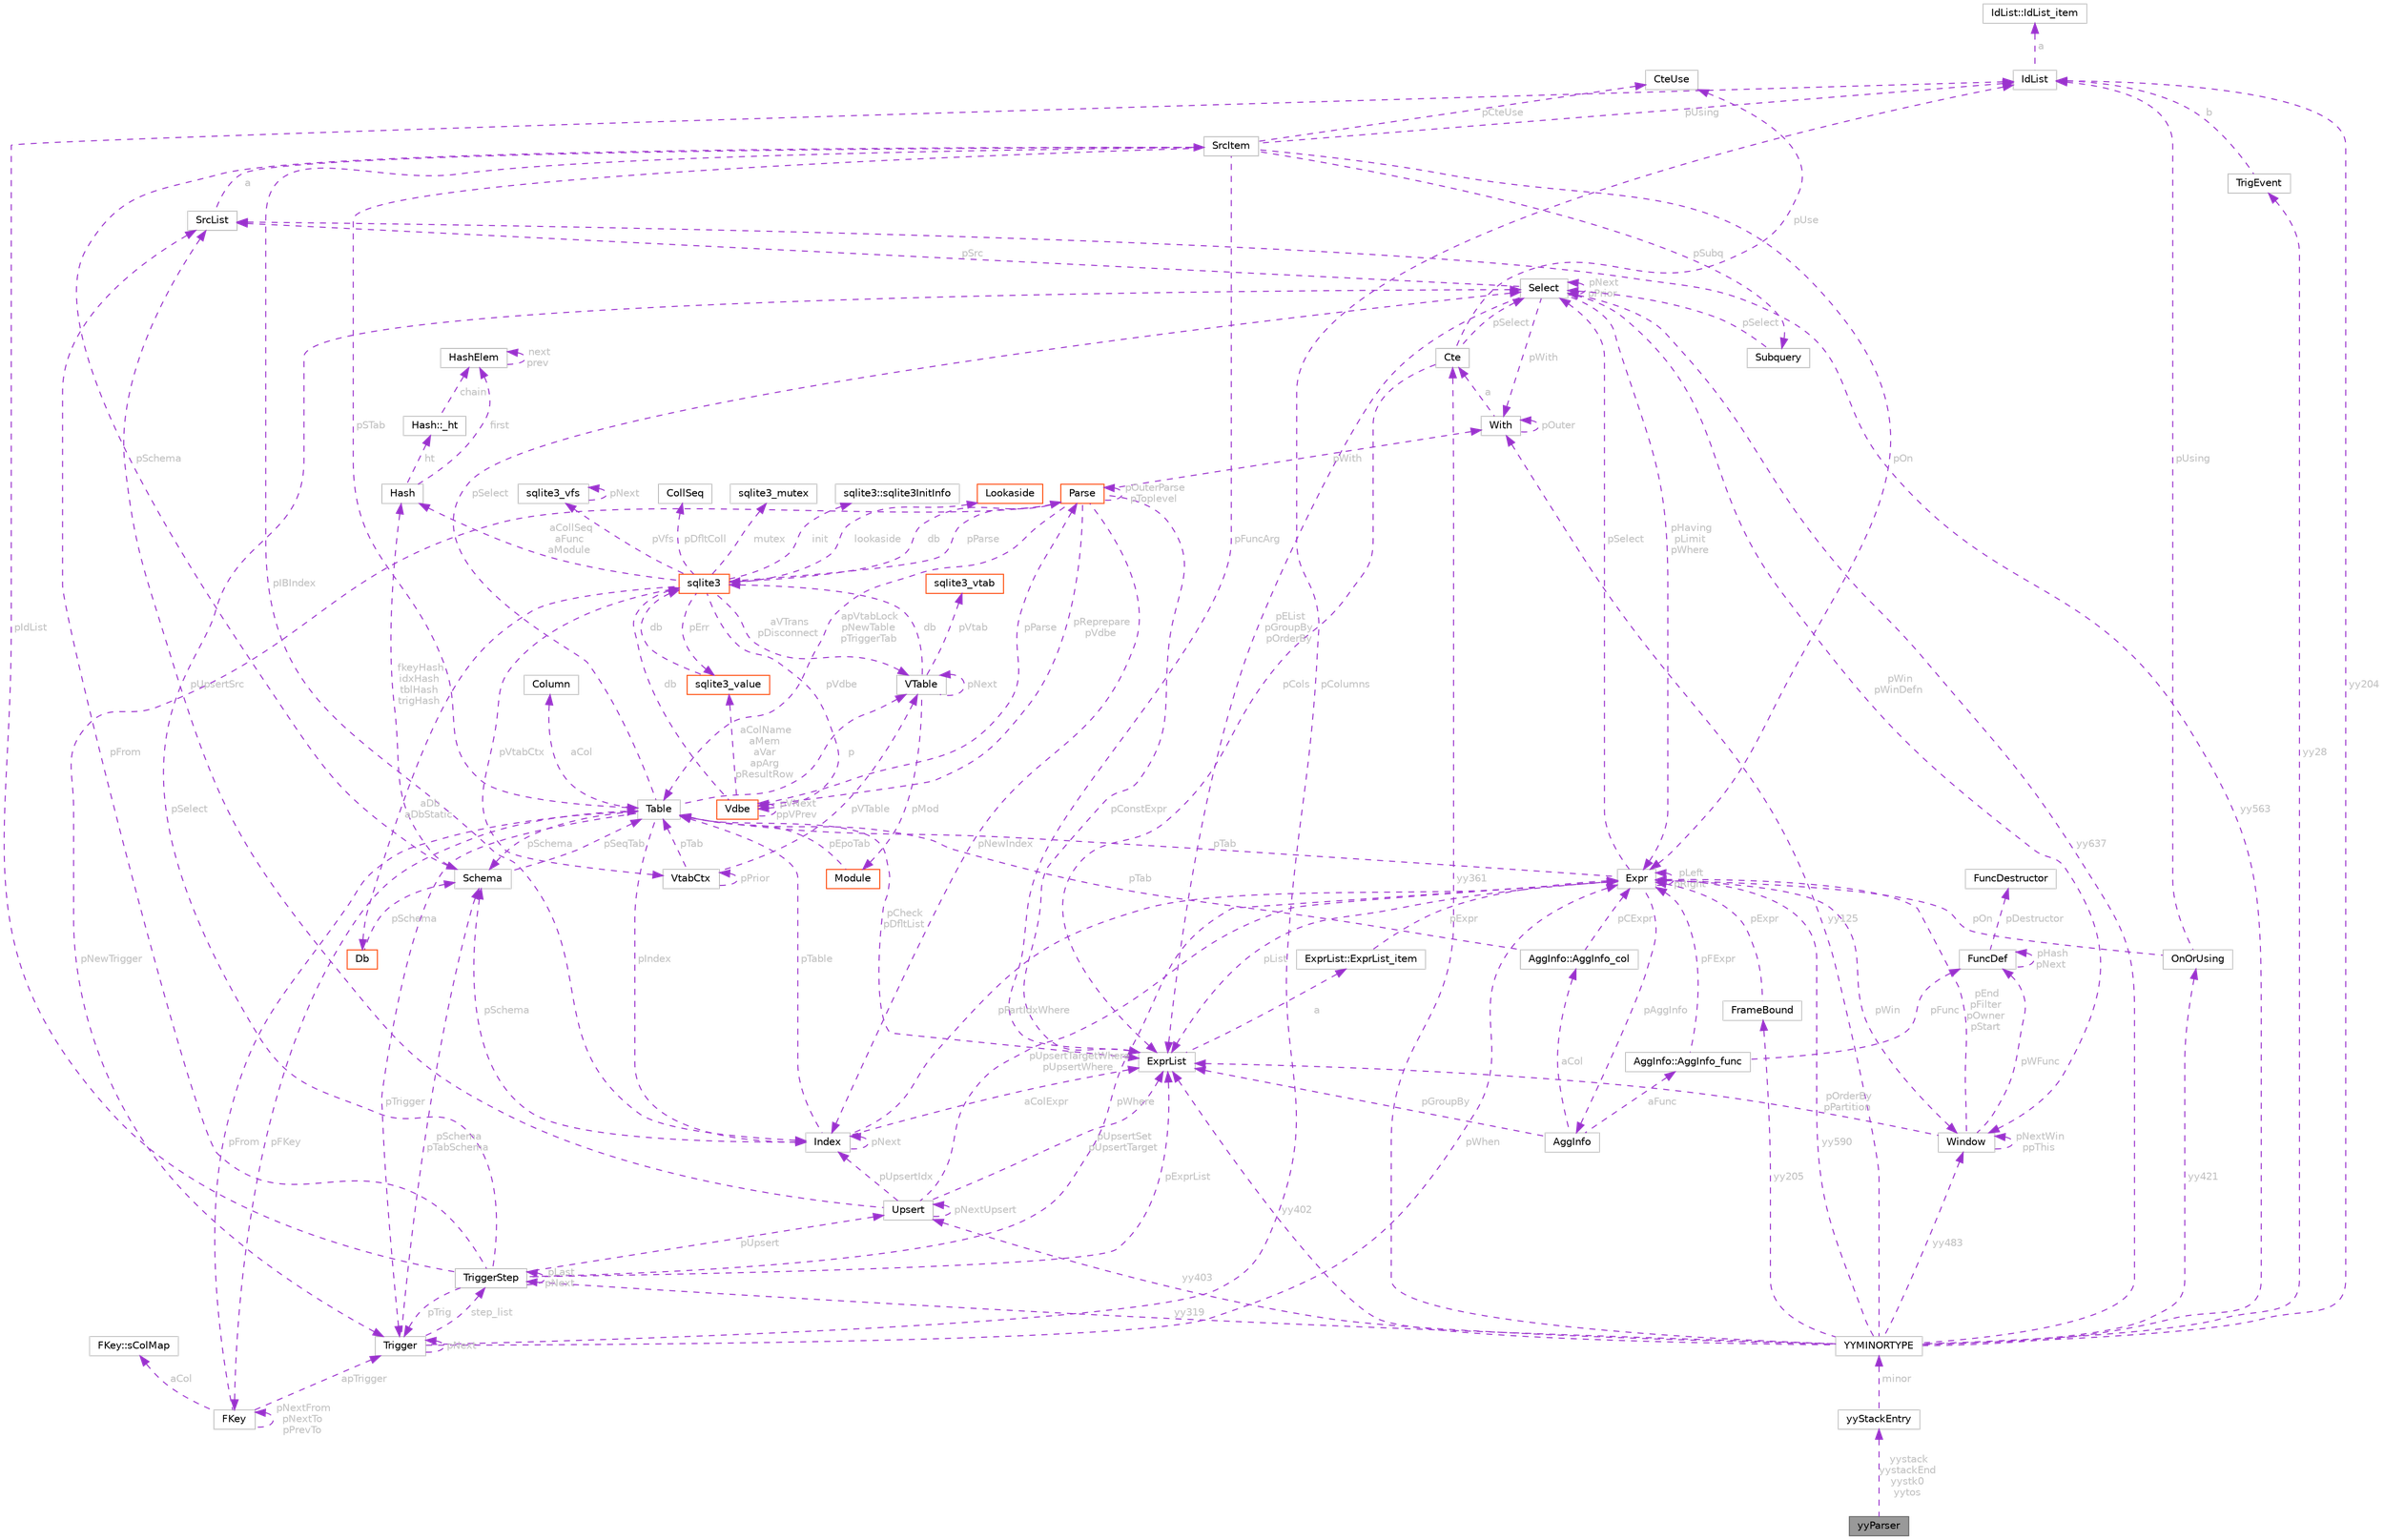 digraph "yyParser"
{
 // LATEX_PDF_SIZE
  bgcolor="transparent";
  edge [fontname=Helvetica,fontsize=10,labelfontname=Helvetica,labelfontsize=10];
  node [fontname=Helvetica,fontsize=10,shape=box,height=0.2,width=0.4];
  Node1 [id="Node000001",label="yyParser",height=0.2,width=0.4,color="gray40", fillcolor="grey60", style="filled", fontcolor="black",tooltip=" "];
  Node2 -> Node1 [id="edge1_Node000001_Node000002",dir="back",color="darkorchid3",style="dashed",tooltip=" ",label=" yystack\nyystackEnd\nyystk0\nyytos",fontcolor="grey" ];
  Node2 [id="Node000002",label="yyStackEntry",height=0.2,width=0.4,color="grey75", fillcolor="white", style="filled",URL="$structyyStackEntry.html",tooltip=" "];
  Node3 -> Node2 [id="edge2_Node000002_Node000003",dir="back",color="darkorchid3",style="dashed",tooltip=" ",label=" minor",fontcolor="grey" ];
  Node3 [id="Node000003",label="YYMINORTYPE",height=0.2,width=0.4,color="grey75", fillcolor="white", style="filled",URL="$unionYYMINORTYPE.html",tooltip=" "];
  Node4 -> Node3 [id="edge3_Node000003_Node000004",dir="back",color="darkorchid3",style="dashed",tooltip=" ",label=" yy28",fontcolor="grey" ];
  Node4 [id="Node000004",label="TrigEvent",height=0.2,width=0.4,color="grey75", fillcolor="white", style="filled",URL="$structTrigEvent.html",tooltip=" "];
  Node5 -> Node4 [id="edge4_Node000004_Node000005",dir="back",color="darkorchid3",style="dashed",tooltip=" ",label=" b",fontcolor="grey" ];
  Node5 [id="Node000005",label="IdList",height=0.2,width=0.4,color="grey75", fillcolor="white", style="filled",URL="$structIdList.html",tooltip=" "];
  Node6 -> Node5 [id="edge5_Node000005_Node000006",dir="back",color="darkorchid3",style="dashed",tooltip=" ",label=" a",fontcolor="grey" ];
  Node6 [id="Node000006",label="IdList::IdList_item",height=0.2,width=0.4,color="grey75", fillcolor="white", style="filled",URL="$structIdList_1_1IdList__item.html",tooltip=" "];
  Node7 -> Node3 [id="edge6_Node000003_Node000007",dir="back",color="darkorchid3",style="dashed",tooltip=" ",label=" yy125",fontcolor="grey" ];
  Node7 [id="Node000007",label="With",height=0.2,width=0.4,color="grey75", fillcolor="white", style="filled",URL="$structWith.html",tooltip=" "];
  Node7 -> Node7 [id="edge7_Node000007_Node000007",dir="back",color="darkorchid3",style="dashed",tooltip=" ",label=" pOuter",fontcolor="grey" ];
  Node8 -> Node7 [id="edge8_Node000007_Node000008",dir="back",color="darkorchid3",style="dashed",tooltip=" ",label=" a",fontcolor="grey" ];
  Node8 [id="Node000008",label="Cte",height=0.2,width=0.4,color="grey75", fillcolor="white", style="filled",URL="$structCte.html",tooltip=" "];
  Node9 -> Node8 [id="edge9_Node000008_Node000009",dir="back",color="darkorchid3",style="dashed",tooltip=" ",label=" pCols",fontcolor="grey" ];
  Node9 [id="Node000009",label="ExprList",height=0.2,width=0.4,color="grey75", fillcolor="white", style="filled",URL="$structExprList.html",tooltip=" "];
  Node10 -> Node9 [id="edge10_Node000009_Node000010",dir="back",color="darkorchid3",style="dashed",tooltip=" ",label=" a",fontcolor="grey" ];
  Node10 [id="Node000010",label="ExprList::ExprList_item",height=0.2,width=0.4,color="grey75", fillcolor="white", style="filled",URL="$structExprList_1_1ExprList__item.html",tooltip=" "];
  Node11 -> Node10 [id="edge11_Node000010_Node000011",dir="back",color="darkorchid3",style="dashed",tooltip=" ",label=" pExpr",fontcolor="grey" ];
  Node11 [id="Node000011",label="Expr",height=0.2,width=0.4,color="grey75", fillcolor="white", style="filled",URL="$structExpr.html",tooltip=" "];
  Node11 -> Node11 [id="edge12_Node000011_Node000011",dir="back",color="darkorchid3",style="dashed",tooltip=" ",label=" pLeft\npRight",fontcolor="grey" ];
  Node9 -> Node11 [id="edge13_Node000011_Node000009",dir="back",color="darkorchid3",style="dashed",tooltip=" ",label=" pList",fontcolor="grey" ];
  Node12 -> Node11 [id="edge14_Node000011_Node000012",dir="back",color="darkorchid3",style="dashed",tooltip=" ",label=" pSelect",fontcolor="grey" ];
  Node12 [id="Node000012",label="Select",height=0.2,width=0.4,color="grey75", fillcolor="white", style="filled",URL="$structSelect.html",tooltip=" "];
  Node9 -> Node12 [id="edge15_Node000012_Node000009",dir="back",color="darkorchid3",style="dashed",tooltip=" ",label=" pEList\npGroupBy\npOrderBy",fontcolor="grey" ];
  Node13 -> Node12 [id="edge16_Node000012_Node000013",dir="back",color="darkorchid3",style="dashed",tooltip=" ",label=" pSrc",fontcolor="grey" ];
  Node13 [id="Node000013",label="SrcList",height=0.2,width=0.4,color="grey75", fillcolor="white", style="filled",URL="$structSrcList.html",tooltip=" "];
  Node14 -> Node13 [id="edge17_Node000013_Node000014",dir="back",color="darkorchid3",style="dashed",tooltip=" ",label=" a",fontcolor="grey" ];
  Node14 [id="Node000014",label="SrcItem",height=0.2,width=0.4,color="grey75", fillcolor="white", style="filled",URL="$structSrcItem.html",tooltip=" "];
  Node15 -> Node14 [id="edge18_Node000014_Node000015",dir="back",color="darkorchid3",style="dashed",tooltip=" ",label=" pSTab",fontcolor="grey" ];
  Node15 [id="Node000015",label="Table",height=0.2,width=0.4,color="grey75", fillcolor="white", style="filled",URL="$structTable.html",tooltip=" "];
  Node16 -> Node15 [id="edge19_Node000015_Node000016",dir="back",color="darkorchid3",style="dashed",tooltip=" ",label=" aCol",fontcolor="grey" ];
  Node16 [id="Node000016",label="Column",height=0.2,width=0.4,color="grey75", fillcolor="white", style="filled",URL="$structColumn.html",tooltip=" "];
  Node17 -> Node15 [id="edge20_Node000015_Node000017",dir="back",color="darkorchid3",style="dashed",tooltip=" ",label=" pIndex",fontcolor="grey" ];
  Node17 [id="Node000017",label="Index",height=0.2,width=0.4,color="grey75", fillcolor="white", style="filled",URL="$structIndex.html",tooltip=" "];
  Node15 -> Node17 [id="edge21_Node000017_Node000015",dir="back",color="darkorchid3",style="dashed",tooltip=" ",label=" pTable",fontcolor="grey" ];
  Node17 -> Node17 [id="edge22_Node000017_Node000017",dir="back",color="darkorchid3",style="dashed",tooltip=" ",label=" pNext",fontcolor="grey" ];
  Node18 -> Node17 [id="edge23_Node000017_Node000018",dir="back",color="darkorchid3",style="dashed",tooltip=" ",label=" pSchema",fontcolor="grey" ];
  Node18 [id="Node000018",label="Schema",height=0.2,width=0.4,color="grey75", fillcolor="white", style="filled",URL="$structSchema.html",tooltip=" "];
  Node19 -> Node18 [id="edge24_Node000018_Node000019",dir="back",color="darkorchid3",style="dashed",tooltip=" ",label=" fkeyHash\nidxHash\ntblHash\ntrigHash",fontcolor="grey" ];
  Node19 [id="Node000019",label="Hash",height=0.2,width=0.4,color="grey75", fillcolor="white", style="filled",URL="$structHash.html",tooltip=" "];
  Node20 -> Node19 [id="edge25_Node000019_Node000020",dir="back",color="darkorchid3",style="dashed",tooltip=" ",label=" first",fontcolor="grey" ];
  Node20 [id="Node000020",label="HashElem",height=0.2,width=0.4,color="grey75", fillcolor="white", style="filled",URL="$structHashElem.html",tooltip=" "];
  Node20 -> Node20 [id="edge26_Node000020_Node000020",dir="back",color="darkorchid3",style="dashed",tooltip=" ",label=" next\nprev",fontcolor="grey" ];
  Node21 -> Node19 [id="edge27_Node000019_Node000021",dir="back",color="darkorchid3",style="dashed",tooltip=" ",label=" ht",fontcolor="grey" ];
  Node21 [id="Node000021",label="Hash::_ht",height=0.2,width=0.4,color="grey75", fillcolor="white", style="filled",URL="$structHash_1_1__ht.html",tooltip=" "];
  Node20 -> Node21 [id="edge28_Node000021_Node000020",dir="back",color="darkorchid3",style="dashed",tooltip=" ",label=" chain",fontcolor="grey" ];
  Node15 -> Node18 [id="edge29_Node000018_Node000015",dir="back",color="darkorchid3",style="dashed",tooltip=" ",label=" pSeqTab",fontcolor="grey" ];
  Node11 -> Node17 [id="edge30_Node000017_Node000011",dir="back",color="darkorchid3",style="dashed",tooltip=" ",label=" pPartIdxWhere",fontcolor="grey" ];
  Node9 -> Node17 [id="edge31_Node000017_Node000009",dir="back",color="darkorchid3",style="dashed",tooltip=" ",label=" aColExpr",fontcolor="grey" ];
  Node9 -> Node15 [id="edge32_Node000015_Node000009",dir="back",color="darkorchid3",style="dashed",tooltip=" ",label=" pCheck\npDfltList",fontcolor="grey" ];
  Node22 -> Node15 [id="edge33_Node000015_Node000022",dir="back",color="darkorchid3",style="dashed",tooltip=" ",label=" pFKey",fontcolor="grey" ];
  Node22 [id="Node000022",label="FKey",height=0.2,width=0.4,color="grey75", fillcolor="white", style="filled",URL="$structFKey.html",tooltip=" "];
  Node15 -> Node22 [id="edge34_Node000022_Node000015",dir="back",color="darkorchid3",style="dashed",tooltip=" ",label=" pFrom",fontcolor="grey" ];
  Node22 -> Node22 [id="edge35_Node000022_Node000022",dir="back",color="darkorchid3",style="dashed",tooltip=" ",label=" pNextFrom\npNextTo\npPrevTo",fontcolor="grey" ];
  Node23 -> Node22 [id="edge36_Node000022_Node000023",dir="back",color="darkorchid3",style="dashed",tooltip=" ",label=" apTrigger",fontcolor="grey" ];
  Node23 [id="Node000023",label="Trigger",height=0.2,width=0.4,color="grey75", fillcolor="white", style="filled",URL="$structTrigger.html",tooltip=" "];
  Node11 -> Node23 [id="edge37_Node000023_Node000011",dir="back",color="darkorchid3",style="dashed",tooltip=" ",label=" pWhen",fontcolor="grey" ];
  Node5 -> Node23 [id="edge38_Node000023_Node000005",dir="back",color="darkorchid3",style="dashed",tooltip=" ",label=" pColumns",fontcolor="grey" ];
  Node18 -> Node23 [id="edge39_Node000023_Node000018",dir="back",color="darkorchid3",style="dashed",tooltip=" ",label=" pSchema\npTabSchema",fontcolor="grey" ];
  Node24 -> Node23 [id="edge40_Node000023_Node000024",dir="back",color="darkorchid3",style="dashed",tooltip=" ",label=" step_list",fontcolor="grey" ];
  Node24 [id="Node000024",label="TriggerStep",height=0.2,width=0.4,color="grey75", fillcolor="white", style="filled",URL="$structTriggerStep.html",tooltip=" "];
  Node23 -> Node24 [id="edge41_Node000024_Node000023",dir="back",color="darkorchid3",style="dashed",tooltip=" ",label=" pTrig",fontcolor="grey" ];
  Node12 -> Node24 [id="edge42_Node000024_Node000012",dir="back",color="darkorchid3",style="dashed",tooltip=" ",label=" pSelect",fontcolor="grey" ];
  Node13 -> Node24 [id="edge43_Node000024_Node000013",dir="back",color="darkorchid3",style="dashed",tooltip=" ",label=" pFrom",fontcolor="grey" ];
  Node11 -> Node24 [id="edge44_Node000024_Node000011",dir="back",color="darkorchid3",style="dashed",tooltip=" ",label=" pWhere",fontcolor="grey" ];
  Node9 -> Node24 [id="edge45_Node000024_Node000009",dir="back",color="darkorchid3",style="dashed",tooltip=" ",label=" pExprList",fontcolor="grey" ];
  Node5 -> Node24 [id="edge46_Node000024_Node000005",dir="back",color="darkorchid3",style="dashed",tooltip=" ",label=" pIdList",fontcolor="grey" ];
  Node25 -> Node24 [id="edge47_Node000024_Node000025",dir="back",color="darkorchid3",style="dashed",tooltip=" ",label=" pUpsert",fontcolor="grey" ];
  Node25 [id="Node000025",label="Upsert",height=0.2,width=0.4,color="grey75", fillcolor="white", style="filled",URL="$structUpsert.html",tooltip=" "];
  Node9 -> Node25 [id="edge48_Node000025_Node000009",dir="back",color="darkorchid3",style="dashed",tooltip=" ",label=" pUpsertSet\npUpsertTarget",fontcolor="grey" ];
  Node11 -> Node25 [id="edge49_Node000025_Node000011",dir="back",color="darkorchid3",style="dashed",tooltip=" ",label=" pUpsertTargetWhere\npUpsertWhere",fontcolor="grey" ];
  Node25 -> Node25 [id="edge50_Node000025_Node000025",dir="back",color="darkorchid3",style="dashed",tooltip=" ",label=" pNextUpsert",fontcolor="grey" ];
  Node17 -> Node25 [id="edge51_Node000025_Node000017",dir="back",color="darkorchid3",style="dashed",tooltip=" ",label=" pUpsertIdx",fontcolor="grey" ];
  Node13 -> Node25 [id="edge52_Node000025_Node000013",dir="back",color="darkorchid3",style="dashed",tooltip=" ",label=" pUpsertSrc",fontcolor="grey" ];
  Node24 -> Node24 [id="edge53_Node000024_Node000024",dir="back",color="darkorchid3",style="dashed",tooltip=" ",label=" pLast\npNext",fontcolor="grey" ];
  Node23 -> Node23 [id="edge54_Node000023_Node000023",dir="back",color="darkorchid3",style="dashed",tooltip=" ",label=" pNext",fontcolor="grey" ];
  Node26 -> Node22 [id="edge55_Node000022_Node000026",dir="back",color="darkorchid3",style="dashed",tooltip=" ",label=" aCol",fontcolor="grey" ];
  Node26 [id="Node000026",label="FKey::sColMap",height=0.2,width=0.4,color="grey75", fillcolor="white", style="filled",URL="$structFKey_1_1sColMap.html",tooltip=" "];
  Node12 -> Node15 [id="edge56_Node000015_Node000012",dir="back",color="darkorchid3",style="dashed",tooltip=" ",label=" pSelect",fontcolor="grey" ];
  Node27 -> Node15 [id="edge57_Node000015_Node000027",dir="back",color="darkorchid3",style="dashed",tooltip=" ",label=" p",fontcolor="grey" ];
  Node27 [id="Node000027",label="VTable",height=0.2,width=0.4,color="grey75", fillcolor="white", style="filled",URL="$structVTable.html",tooltip=" "];
  Node28 -> Node27 [id="edge58_Node000027_Node000028",dir="back",color="darkorchid3",style="dashed",tooltip=" ",label=" db",fontcolor="grey" ];
  Node28 [id="Node000028",label="sqlite3",height=0.2,width=0.4,color="orangered", fillcolor="white", style="filled",URL="$structsqlite3.html",tooltip=" "];
  Node29 -> Node28 [id="edge59_Node000028_Node000029",dir="back",color="darkorchid3",style="dashed",tooltip=" ",label=" pVfs",fontcolor="grey" ];
  Node29 [id="Node000029",label="sqlite3_vfs",height=0.2,width=0.4,color="grey75", fillcolor="white", style="filled",URL="$structsqlite3__vfs.html",tooltip=" "];
  Node29 -> Node29 [id="edge60_Node000029_Node000029",dir="back",color="darkorchid3",style="dashed",tooltip=" ",label=" pNext",fontcolor="grey" ];
  Node30 -> Node28 [id="edge61_Node000028_Node000030",dir="back",color="darkorchid3",style="dashed",tooltip=" ",label=" pVdbe",fontcolor="grey" ];
  Node30 [id="Node000030",label="Vdbe",height=0.2,width=0.4,color="orangered", fillcolor="white", style="filled",URL="$structVdbe.html",tooltip=" "];
  Node28 -> Node30 [id="edge62_Node000030_Node000028",dir="back",color="darkorchid3",style="dashed",tooltip=" ",label=" db",fontcolor="grey" ];
  Node30 -> Node30 [id="edge63_Node000030_Node000030",dir="back",color="darkorchid3",style="dashed",tooltip=" ",label=" pVNext\nppVPrev",fontcolor="grey" ];
  Node31 -> Node30 [id="edge64_Node000030_Node000031",dir="back",color="darkorchid3",style="dashed",tooltip=" ",label=" pParse",fontcolor="grey" ];
  Node31 [id="Node000031",label="Parse",height=0.2,width=0.4,color="orangered", fillcolor="white", style="filled",URL="$structParse.html",tooltip=" "];
  Node28 -> Node31 [id="edge65_Node000031_Node000028",dir="back",color="darkorchid3",style="dashed",tooltip=" ",label=" db",fontcolor="grey" ];
  Node30 -> Node31 [id="edge66_Node000031_Node000030",dir="back",color="darkorchid3",style="dashed",tooltip=" ",label=" pReprepare\npVdbe",fontcolor="grey" ];
  Node9 -> Node31 [id="edge67_Node000031_Node000009",dir="back",color="darkorchid3",style="dashed",tooltip=" ",label=" pConstExpr",fontcolor="grey" ];
  Node31 -> Node31 [id="edge68_Node000031_Node000031",dir="back",color="darkorchid3",style="dashed",tooltip=" ",label=" pOuterParse\npToplevel",fontcolor="grey" ];
  Node15 -> Node31 [id="edge69_Node000031_Node000015",dir="back",color="darkorchid3",style="dashed",tooltip=" ",label=" apVtabLock\npNewTable\npTriggerTab",fontcolor="grey" ];
  Node17 -> Node31 [id="edge70_Node000031_Node000017",dir="back",color="darkorchid3",style="dashed",tooltip=" ",label=" pNewIndex",fontcolor="grey" ];
  Node23 -> Node31 [id="edge71_Node000031_Node000023",dir="back",color="darkorchid3",style="dashed",tooltip=" ",label=" pNewTrigger",fontcolor="grey" ];
  Node7 -> Node31 [id="edge72_Node000031_Node000007",dir="back",color="darkorchid3",style="dashed",tooltip=" ",label=" pWith",fontcolor="grey" ];
  Node42 -> Node30 [id="edge73_Node000030_Node000042",dir="back",color="darkorchid3",style="dashed",tooltip=" ",label=" aColName\naMem\naVar\napArg\npResultRow",fontcolor="grey" ];
  Node42 [id="Node000042",label="sqlite3_value",height=0.2,width=0.4,color="orangered", fillcolor="white", style="filled",URL="$structsqlite3__value.html",tooltip=" "];
  Node28 -> Node42 [id="edge74_Node000042_Node000028",dir="back",color="darkorchid3",style="dashed",tooltip=" ",label=" db",fontcolor="grey" ];
  Node44 -> Node28 [id="edge75_Node000028_Node000044",dir="back",color="darkorchid3",style="dashed",tooltip=" ",label=" pDfltColl",fontcolor="grey" ];
  Node44 [id="Node000044",label="CollSeq",height=0.2,width=0.4,color="grey75", fillcolor="white", style="filled",URL="$structCollSeq.html",tooltip=" "];
  Node68 -> Node28 [id="edge76_Node000028_Node000068",dir="back",color="darkorchid3",style="dashed",tooltip=" ",label=" mutex",fontcolor="grey" ];
  Node68 [id="Node000068",label="sqlite3_mutex",height=0.2,width=0.4,color="grey75", fillcolor="white", style="filled",URL="$structsqlite3__mutex.html",tooltip=" "];
  Node86 -> Node28 [id="edge77_Node000028_Node000086",dir="back",color="darkorchid3",style="dashed",tooltip=" ",label=" aDb\naDbStatic",fontcolor="grey" ];
  Node86 [id="Node000086",label="Db",height=0.2,width=0.4,color="orangered", fillcolor="white", style="filled",URL="$structDb.html",tooltip=" "];
  Node18 -> Node86 [id="edge78_Node000086_Node000018",dir="back",color="darkorchid3",style="dashed",tooltip=" ",label=" pSchema",fontcolor="grey" ];
  Node87 -> Node28 [id="edge79_Node000028_Node000087",dir="back",color="darkorchid3",style="dashed",tooltip=" ",label=" init",fontcolor="grey" ];
  Node87 [id="Node000087",label="sqlite3::sqlite3InitInfo",height=0.2,width=0.4,color="grey75", fillcolor="white", style="filled",URL="$structsqlite3_1_1sqlite3InitInfo.html",tooltip=" "];
  Node31 -> Node28 [id="edge80_Node000028_Node000031",dir="back",color="darkorchid3",style="dashed",tooltip=" ",label=" pParse",fontcolor="grey" ];
  Node42 -> Node28 [id="edge81_Node000028_Node000042",dir="back",color="darkorchid3",style="dashed",tooltip=" ",label=" pErr",fontcolor="grey" ];
  Node88 -> Node28 [id="edge82_Node000028_Node000088",dir="back",color="darkorchid3",style="dashed",tooltip=" ",label=" lookaside",fontcolor="grey" ];
  Node88 [id="Node000088",label="Lookaside",height=0.2,width=0.4,color="orangered", fillcolor="white", style="filled",URL="$structLookaside.html",tooltip=" "];
  Node19 -> Node28 [id="edge83_Node000028_Node000019",dir="back",color="darkorchid3",style="dashed",tooltip=" ",label=" aCollSeq\naFunc\naModule",fontcolor="grey" ];
  Node90 -> Node28 [id="edge84_Node000028_Node000090",dir="back",color="darkorchid3",style="dashed",tooltip=" ",label=" pVtabCtx",fontcolor="grey" ];
  Node90 [id="Node000090",label="VtabCtx",height=0.2,width=0.4,color="grey75", fillcolor="white", style="filled",URL="$structVtabCtx.html",tooltip=" "];
  Node27 -> Node90 [id="edge85_Node000090_Node000027",dir="back",color="darkorchid3",style="dashed",tooltip=" ",label=" pVTable",fontcolor="grey" ];
  Node15 -> Node90 [id="edge86_Node000090_Node000015",dir="back",color="darkorchid3",style="dashed",tooltip=" ",label=" pTab",fontcolor="grey" ];
  Node90 -> Node90 [id="edge87_Node000090_Node000090",dir="back",color="darkorchid3",style="dashed",tooltip=" ",label=" pPrior",fontcolor="grey" ];
  Node27 -> Node28 [id="edge88_Node000028_Node000027",dir="back",color="darkorchid3",style="dashed",tooltip=" ",label=" aVTrans\npDisconnect",fontcolor="grey" ];
  Node94 -> Node27 [id="edge89_Node000027_Node000094",dir="back",color="darkorchid3",style="dashed",tooltip=" ",label=" pMod",fontcolor="grey" ];
  Node94 [id="Node000094",label="Module",height=0.2,width=0.4,color="orangered", fillcolor="white", style="filled",URL="$structModule.html",tooltip=" "];
  Node15 -> Node94 [id="edge90_Node000094_Node000015",dir="back",color="darkorchid3",style="dashed",tooltip=" ",label=" pEpoTab",fontcolor="grey" ];
  Node71 -> Node27 [id="edge91_Node000027_Node000071",dir="back",color="darkorchid3",style="dashed",tooltip=" ",label=" pVtab",fontcolor="grey" ];
  Node71 [id="Node000071",label="sqlite3_vtab",height=0.2,width=0.4,color="orangered", fillcolor="white", style="filled",URL="$structsqlite3__vtab.html",tooltip=" "];
  Node27 -> Node27 [id="edge92_Node000027_Node000027",dir="back",color="darkorchid3",style="dashed",tooltip=" ",label=" pNext",fontcolor="grey" ];
  Node23 -> Node15 [id="edge93_Node000015_Node000023",dir="back",color="darkorchid3",style="dashed",tooltip=" ",label=" pTrigger",fontcolor="grey" ];
  Node18 -> Node15 [id="edge94_Node000015_Node000018",dir="back",color="darkorchid3",style="dashed",tooltip=" ",label=" pSchema",fontcolor="grey" ];
  Node9 -> Node14 [id="edge95_Node000014_Node000009",dir="back",color="darkorchid3",style="dashed",tooltip=" ",label=" pFuncArg",fontcolor="grey" ];
  Node17 -> Node14 [id="edge96_Node000014_Node000017",dir="back",color="darkorchid3",style="dashed",tooltip=" ",label=" pIBIndex",fontcolor="grey" ];
  Node95 -> Node14 [id="edge97_Node000014_Node000095",dir="back",color="darkorchid3",style="dashed",tooltip=" ",label=" pCteUse",fontcolor="grey" ];
  Node95 [id="Node000095",label="CteUse",height=0.2,width=0.4,color="grey75", fillcolor="white", style="filled",URL="$structCteUse.html",tooltip=" "];
  Node11 -> Node14 [id="edge98_Node000014_Node000011",dir="back",color="darkorchid3",style="dashed",tooltip=" ",label=" pOn",fontcolor="grey" ];
  Node5 -> Node14 [id="edge99_Node000014_Node000005",dir="back",color="darkorchid3",style="dashed",tooltip=" ",label=" pUsing",fontcolor="grey" ];
  Node18 -> Node14 [id="edge100_Node000014_Node000018",dir="back",color="darkorchid3",style="dashed",tooltip=" ",label=" pSchema",fontcolor="grey" ];
  Node96 -> Node14 [id="edge101_Node000014_Node000096",dir="back",color="darkorchid3",style="dashed",tooltip=" ",label=" pSubq",fontcolor="grey" ];
  Node96 [id="Node000096",label="Subquery",height=0.2,width=0.4,color="grey75", fillcolor="white", style="filled",URL="$structSubquery.html",tooltip=" "];
  Node12 -> Node96 [id="edge102_Node000096_Node000012",dir="back",color="darkorchid3",style="dashed",tooltip=" ",label=" pSelect",fontcolor="grey" ];
  Node11 -> Node12 [id="edge103_Node000012_Node000011",dir="back",color="darkorchid3",style="dashed",tooltip=" ",label=" pHaving\npLimit\npWhere",fontcolor="grey" ];
  Node12 -> Node12 [id="edge104_Node000012_Node000012",dir="back",color="darkorchid3",style="dashed",tooltip=" ",label=" pNext\npPrior",fontcolor="grey" ];
  Node7 -> Node12 [id="edge105_Node000012_Node000007",dir="back",color="darkorchid3",style="dashed",tooltip=" ",label=" pWith",fontcolor="grey" ];
  Node97 -> Node12 [id="edge106_Node000012_Node000097",dir="back",color="darkorchid3",style="dashed",tooltip=" ",label=" pWin\npWinDefn",fontcolor="grey" ];
  Node97 [id="Node000097",label="Window",height=0.2,width=0.4,color="grey75", fillcolor="white", style="filled",URL="$structWindow.html",tooltip=" "];
  Node9 -> Node97 [id="edge107_Node000097_Node000009",dir="back",color="darkorchid3",style="dashed",tooltip=" ",label=" pOrderBy\npPartition",fontcolor="grey" ];
  Node11 -> Node97 [id="edge108_Node000097_Node000011",dir="back",color="darkorchid3",style="dashed",tooltip=" ",label=" pEnd\npFilter\npOwner\npStart",fontcolor="grey" ];
  Node97 -> Node97 [id="edge109_Node000097_Node000097",dir="back",color="darkorchid3",style="dashed",tooltip=" ",label=" pNextWin\nppThis",fontcolor="grey" ];
  Node39 -> Node97 [id="edge110_Node000097_Node000039",dir="back",color="darkorchid3",style="dashed",tooltip=" ",label=" pWFunc",fontcolor="grey" ];
  Node39 [id="Node000039",label="FuncDef",height=0.2,width=0.4,color="grey75", fillcolor="white", style="filled",URL="$structFuncDef.html",tooltip=" "];
  Node39 -> Node39 [id="edge111_Node000039_Node000039",dir="back",color="darkorchid3",style="dashed",tooltip=" ",label=" pHash\npNext",fontcolor="grey" ];
  Node40 -> Node39 [id="edge112_Node000039_Node000040",dir="back",color="darkorchid3",style="dashed",tooltip=" ",label=" pDestructor",fontcolor="grey" ];
  Node40 [id="Node000040",label="FuncDestructor",height=0.2,width=0.4,color="grey75", fillcolor="white", style="filled",URL="$structFuncDestructor.html",tooltip=" "];
  Node98 -> Node11 [id="edge113_Node000011_Node000098",dir="back",color="darkorchid3",style="dashed",tooltip=" ",label=" pAggInfo",fontcolor="grey" ];
  Node98 [id="Node000098",label="AggInfo",height=0.2,width=0.4,color="grey75", fillcolor="white", style="filled",URL="$structAggInfo.html",tooltip=" "];
  Node9 -> Node98 [id="edge114_Node000098_Node000009",dir="back",color="darkorchid3",style="dashed",tooltip=" ",label=" pGroupBy",fontcolor="grey" ];
  Node99 -> Node98 [id="edge115_Node000098_Node000099",dir="back",color="darkorchid3",style="dashed",tooltip=" ",label=" aCol",fontcolor="grey" ];
  Node99 [id="Node000099",label="AggInfo::AggInfo_col",height=0.2,width=0.4,color="grey75", fillcolor="white", style="filled",URL="$structAggInfo_1_1AggInfo__col.html",tooltip=" "];
  Node15 -> Node99 [id="edge116_Node000099_Node000015",dir="back",color="darkorchid3",style="dashed",tooltip=" ",label=" pTab",fontcolor="grey" ];
  Node11 -> Node99 [id="edge117_Node000099_Node000011",dir="back",color="darkorchid3",style="dashed",tooltip=" ",label=" pCExpr",fontcolor="grey" ];
  Node100 -> Node98 [id="edge118_Node000098_Node000100",dir="back",color="darkorchid3",style="dashed",tooltip=" ",label=" aFunc",fontcolor="grey" ];
  Node100 [id="Node000100",label="AggInfo::AggInfo_func",height=0.2,width=0.4,color="grey75", fillcolor="white", style="filled",URL="$structAggInfo_1_1AggInfo__func.html",tooltip=" "];
  Node11 -> Node100 [id="edge119_Node000100_Node000011",dir="back",color="darkorchid3",style="dashed",tooltip=" ",label=" pFExpr",fontcolor="grey" ];
  Node39 -> Node100 [id="edge120_Node000100_Node000039",dir="back",color="darkorchid3",style="dashed",tooltip=" ",label=" pFunc",fontcolor="grey" ];
  Node15 -> Node11 [id="edge121_Node000011_Node000015",dir="back",color="darkorchid3",style="dashed",tooltip=" ",label=" pTab",fontcolor="grey" ];
  Node97 -> Node11 [id="edge122_Node000011_Node000097",dir="back",color="darkorchid3",style="dashed",tooltip=" ",label=" pWin",fontcolor="grey" ];
  Node12 -> Node8 [id="edge123_Node000008_Node000012",dir="back",color="darkorchid3",style="dashed",tooltip=" ",label=" pSelect",fontcolor="grey" ];
  Node95 -> Node8 [id="edge124_Node000008_Node000095",dir="back",color="darkorchid3",style="dashed",tooltip=" ",label=" pUse",fontcolor="grey" ];
  Node5 -> Node3 [id="edge125_Node000003_Node000005",dir="back",color="darkorchid3",style="dashed",tooltip=" ",label=" yy204",fontcolor="grey" ];
  Node101 -> Node3 [id="edge126_Node000003_Node000101",dir="back",color="darkorchid3",style="dashed",tooltip=" ",label=" yy205",fontcolor="grey" ];
  Node101 [id="Node000101",label="FrameBound",height=0.2,width=0.4,color="grey75", fillcolor="white", style="filled",URL="$structFrameBound.html",tooltip=" "];
  Node11 -> Node101 [id="edge127_Node000101_Node000011",dir="back",color="darkorchid3",style="dashed",tooltip=" ",label=" pExpr",fontcolor="grey" ];
  Node24 -> Node3 [id="edge128_Node000003_Node000024",dir="back",color="darkorchid3",style="dashed",tooltip=" ",label=" yy319",fontcolor="grey" ];
  Node8 -> Node3 [id="edge129_Node000003_Node000008",dir="back",color="darkorchid3",style="dashed",tooltip=" ",label=" yy361",fontcolor="grey" ];
  Node9 -> Node3 [id="edge130_Node000003_Node000009",dir="back",color="darkorchid3",style="dashed",tooltip=" ",label=" yy402",fontcolor="grey" ];
  Node25 -> Node3 [id="edge131_Node000003_Node000025",dir="back",color="darkorchid3",style="dashed",tooltip=" ",label=" yy403",fontcolor="grey" ];
  Node102 -> Node3 [id="edge132_Node000003_Node000102",dir="back",color="darkorchid3",style="dashed",tooltip=" ",label=" yy421",fontcolor="grey" ];
  Node102 [id="Node000102",label="OnOrUsing",height=0.2,width=0.4,color="grey75", fillcolor="white", style="filled",URL="$structOnOrUsing.html",tooltip=" "];
  Node11 -> Node102 [id="edge133_Node000102_Node000011",dir="back",color="darkorchid3",style="dashed",tooltip=" ",label=" pOn",fontcolor="grey" ];
  Node5 -> Node102 [id="edge134_Node000102_Node000005",dir="back",color="darkorchid3",style="dashed",tooltip=" ",label=" pUsing",fontcolor="grey" ];
  Node97 -> Node3 [id="edge135_Node000003_Node000097",dir="back",color="darkorchid3",style="dashed",tooltip=" ",label=" yy483",fontcolor="grey" ];
  Node13 -> Node3 [id="edge136_Node000003_Node000013",dir="back",color="darkorchid3",style="dashed",tooltip=" ",label=" yy563",fontcolor="grey" ];
  Node11 -> Node3 [id="edge137_Node000003_Node000011",dir="back",color="darkorchid3",style="dashed",tooltip=" ",label=" yy590",fontcolor="grey" ];
  Node12 -> Node3 [id="edge138_Node000003_Node000012",dir="back",color="darkorchid3",style="dashed",tooltip=" ",label=" yy637",fontcolor="grey" ];
}
